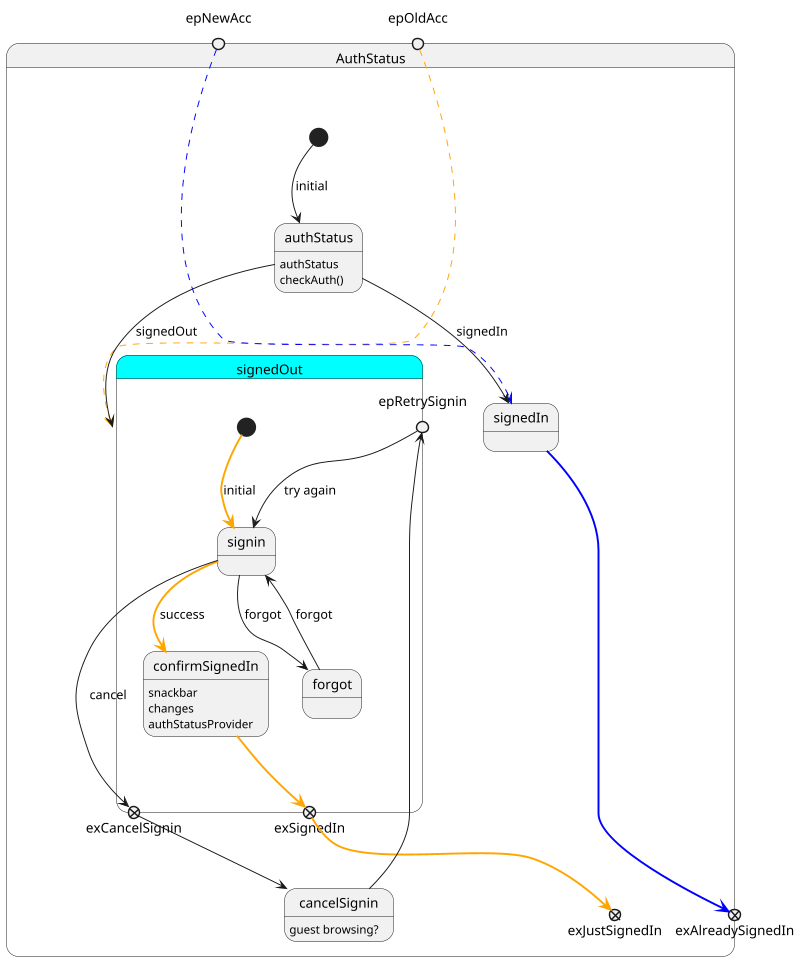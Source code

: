 ' blue is new user
' orange is existing user
' black is both, plus everything else

@startuml app

skinparam State {
  BackgroundColor<<Region>> cyan
  BackgroundColor<<Provider>> cyan
  BackgroundColor<<Machine>> cyan
  BackgroundColor<<MState>> cyan
  BackgroundColor<<Condition>> yellow
  BackgroundColor<<Screen>> orange
  BackgroundColor<<Event>> darkgrey
}

scale 800 width

' [*] -[bold]-> App: start

' state App<<Machine>> {

  ' state connectionStateProvider<<Provider>>
  ' connectionStateProvider: connectionState
  ' state loadingStatusProvider<<Provider>>
  ' loadingStatusProvider: loadingStatus


  ' state AccountStatus {

  '   state exNewAcc <<exitPoint>>
  '   state exOldAcc <<exitPoint>>

  '   [*] -[#blue,bold]-> accountStatus: initial

  '   state accountStatus
  '   accountStatus: bool accountExists
    
  '   state NoAccount<<Region>> {
  '     state epRetryRegister <<entryPoint>>
  '     state exNewAccount <<exitPoint>>
  '     state exCancelled <<exitPoint>>

  '     [*] -[#blue,bold]-> register: initial
  '     epRetryRegister --> register: try again
  '     state register {
  '     }
  '     register: create account
  '     state confirmAcc {
  '     }
  '     confirmAcc: onEnter\nauto signin
  '     state denyAcc {
  '     }
  '     denyAcc: snackbar
  '   }
  '   state Account {
  '   }
  '   Account: onEnter update\nuser account

  '   state CancelRegistration {
  '   }

  '   accountStatus -[#orange,bold]-> Account: yes
  '   accountStatus --> NoAccount: no
  '   register -[#blue,bold]-> confirmAcc : Account\ncreated
  '   register --> denyAcc : Account\ndenied
  '   register <-[dotted]- denyAcc

  '   Account -[#orange,bold]-> exOldAcc: existing
  '   confirmAcc -[#blue,bold]-> exNewAccount: new user
  '   exNewAccount -[#blue,bold]-> exNewAcc
  '   register --> exCancelled
  '   exCancelled --> CancelRegistration: sorry
  '   CancelRegistration --> epRetryRegister: try again
  ' }
  
  state AuthStatus {
    state epOldAcc <<entryPoint>>
    state epNewAcc <<entryPoint>>
    ' state exSignedOut <<exitPoint>>
    state exAlreadySignedIn <<exitPoint>>
    state exJustSignedIn <<exitPoint>>

    state authStatus
    authStatus: authStatus
    authStatus: checkAuth()

    state cancelSignin {
    }
    cancelSignin: guest browsing?  

    state signedOut<<Region>> {
      state epRetrySignin <<entryPoint>>
      state exCancelSignin <<exitPoint>>
      state exSignedIn <<exitPoint>>

      [*] -[#orange,bold]-> signin: initial
      state signin {
      }
      state confirmSignedIn {
      }
      confirmSignedIn: snackbar
      confirmSignedIn: changes\nauthStatusProvider
      state forgot {
      }  
    }
    state signedIn {
    }

    epOldAcc -[#orange,dashed]-> signedOut
    epNewAcc -[#blue,dashed]-> signedIn
    epRetrySignin --> signin: try again

    [*] --> authStatus: initial
    authStatus --> signedIn  : signedIn
    authStatus --> signedOut : signedOut

    signin -[#orange,bold]-> confirmSignedIn : success
    signin --> forgot: forgot
    forgot --> signin: forgot

    signedIn -[#blue,bold]-> exAlreadySignedIn
    confirmSignedIn -[#orange,bold]-> exSignedIn
    exSignedIn -[#orange,bold]-> exJustSignedIn
    
    signin --> exCancelSignin: cancel
    exCancelSignin --> cancelSignin
    cancelSignin --> epRetrySignin

  }

'   state ActivityStatus {
'     state epSignedIn <<entryPoint>>
'     state activityStatus {
'     }
'     state inactive {
'       state InactiveScreen
'     }
'     state active<<Region>> {
'     }
'     active: main app
'     active: has own statechart

'     [*] --> activityStatus: initial
'     activityStatus --> active  : activate
'     activityStatus --> inactive : deactivate


    
'     epSignedIn -[bold]-> active

'     active --> inactive: deactivate
'     inactive --> active: activate

'   }

'   ' App
'   [*] -[bold]-> AccountStatus: initial

'   ' Account Status to Auth Status
'   exOldAcc -[#orange,dashed]-> epOldAcc
'   exNewAcc -[#blue,dashed]-> epNewAcc

'   ' Auth Status to Activity Status
'   exAlreadySignedIn -[#blue,dashed]-> epSignedIn
'   exJustSignedIn -[#orange,dashed]-> epSignedIn

'   ' App Providers
'   state appLifecycleProvider<<Provider>>
'   appLifecycleProvider: appLifecycle
'   appLifecycleProvider --> activityStatus: machine.fire
' }

@enduml


